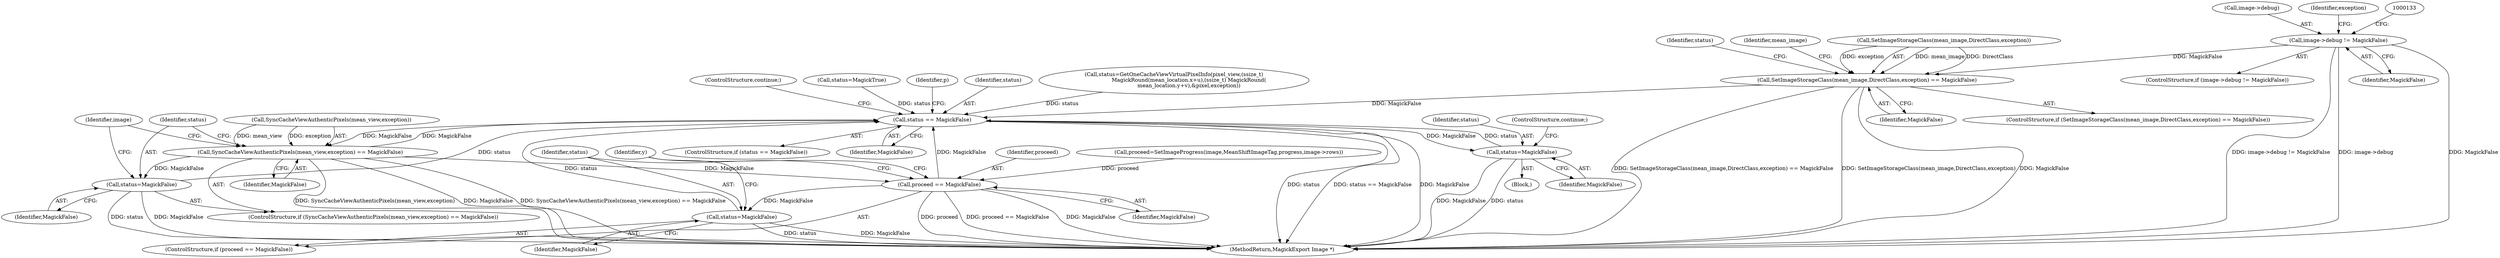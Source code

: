 digraph "0_ImageMagick6_a77d8d97f5a7bced0468f0b08798c83fb67427bc@pointer" {
"1000127" [label="(Call,image->debug != MagickFalse)"];
"1000172" [label="(Call,SetImageStorageClass(mean_image,DirectClass,exception) == MagickFalse)"];
"1000226" [label="(Call,status == MagickFalse)"];
"1000265" [label="(Call,status=MagickFalse)"];
"1000741" [label="(Call,SyncCacheViewAuthenticPixels(mean_view,exception) == MagickFalse)"];
"1000746" [label="(Call,status=MagickFalse)"];
"1000771" [label="(Call,proceed == MagickFalse)"];
"1000774" [label="(Call,status=MagickFalse)"];
"1000772" [label="(Identifier,proceed)"];
"1000791" [label="(MethodReturn,MagickExport Image *)"];
"1000188" [label="(Identifier,status)"];
"1000126" [label="(ControlStructure,if (image->debug != MagickFalse))"];
"1000128" [label="(Call,image->debug)"];
"1000771" [label="(Call,proceed == MagickFalse)"];
"1000220" [label="(Identifier,y)"];
"1000267" [label="(Identifier,MagickFalse)"];
"1000741" [label="(Call,SyncCacheViewAuthenticPixels(mean_view,exception) == MagickFalse)"];
"1000177" [label="(Identifier,MagickFalse)"];
"1000143" [label="(Identifier,exception)"];
"1000180" [label="(Identifier,mean_image)"];
"1000225" [label="(ControlStructure,if (status == MagickFalse))"];
"1000752" [label="(Identifier,image)"];
"1000775" [label="(Identifier,status)"];
"1000761" [label="(Call,proceed=SetImageProgress(image,MeanShiftImageTag,progress,image->rows))"];
"1000171" [label="(ControlStructure,if (SetImageStorageClass(mean_image,DirectClass,exception) == MagickFalse))"];
"1000742" [label="(Call,SyncCacheViewAuthenticPixels(mean_view,exception))"];
"1000740" [label="(ControlStructure,if (SyncCacheViewAuthenticPixels(mean_view,exception) == MagickFalse))"];
"1000747" [label="(Identifier,status)"];
"1000264" [label="(Block,)"];
"1000409" [label="(Call,status=GetOneCacheViewVirtualPixelInfo(pixel_view,(ssize_t)\n                  MagickRound(mean_location.x+u),(ssize_t) MagickRound(\n                  mean_location.y+v),&pixel,exception))"];
"1000229" [label="(ControlStructure,continue;)"];
"1000266" [label="(Identifier,status)"];
"1000131" [label="(Identifier,MagickFalse)"];
"1000776" [label="(Identifier,MagickFalse)"];
"1000187" [label="(Call,status=MagickTrue)"];
"1000127" [label="(Call,image->debug != MagickFalse)"];
"1000265" [label="(Call,status=MagickFalse)"];
"1000228" [label="(Identifier,MagickFalse)"];
"1000268" [label="(ControlStructure,continue;)"];
"1000226" [label="(Call,status == MagickFalse)"];
"1000746" [label="(Call,status=MagickFalse)"];
"1000231" [label="(Identifier,p)"];
"1000745" [label="(Identifier,MagickFalse)"];
"1000173" [label="(Call,SetImageStorageClass(mean_image,DirectClass,exception))"];
"1000774" [label="(Call,status=MagickFalse)"];
"1000748" [label="(Identifier,MagickFalse)"];
"1000172" [label="(Call,SetImageStorageClass(mean_image,DirectClass,exception) == MagickFalse)"];
"1000770" [label="(ControlStructure,if (proceed == MagickFalse))"];
"1000773" [label="(Identifier,MagickFalse)"];
"1000227" [label="(Identifier,status)"];
"1000127" -> "1000126"  [label="AST: "];
"1000127" -> "1000131"  [label="CFG: "];
"1000128" -> "1000127"  [label="AST: "];
"1000131" -> "1000127"  [label="AST: "];
"1000133" -> "1000127"  [label="CFG: "];
"1000143" -> "1000127"  [label="CFG: "];
"1000127" -> "1000791"  [label="DDG: image->debug != MagickFalse"];
"1000127" -> "1000791"  [label="DDG: image->debug"];
"1000127" -> "1000791"  [label="DDG: MagickFalse"];
"1000127" -> "1000172"  [label="DDG: MagickFalse"];
"1000172" -> "1000171"  [label="AST: "];
"1000172" -> "1000177"  [label="CFG: "];
"1000173" -> "1000172"  [label="AST: "];
"1000177" -> "1000172"  [label="AST: "];
"1000180" -> "1000172"  [label="CFG: "];
"1000188" -> "1000172"  [label="CFG: "];
"1000172" -> "1000791"  [label="DDG: SetImageStorageClass(mean_image,DirectClass,exception) == MagickFalse"];
"1000172" -> "1000791"  [label="DDG: SetImageStorageClass(mean_image,DirectClass,exception)"];
"1000172" -> "1000791"  [label="DDG: MagickFalse"];
"1000173" -> "1000172"  [label="DDG: mean_image"];
"1000173" -> "1000172"  [label="DDG: DirectClass"];
"1000173" -> "1000172"  [label="DDG: exception"];
"1000172" -> "1000226"  [label="DDG: MagickFalse"];
"1000226" -> "1000225"  [label="AST: "];
"1000226" -> "1000228"  [label="CFG: "];
"1000227" -> "1000226"  [label="AST: "];
"1000228" -> "1000226"  [label="AST: "];
"1000229" -> "1000226"  [label="CFG: "];
"1000231" -> "1000226"  [label="CFG: "];
"1000226" -> "1000791"  [label="DDG: status"];
"1000226" -> "1000791"  [label="DDG: status == MagickFalse"];
"1000226" -> "1000791"  [label="DDG: MagickFalse"];
"1000187" -> "1000226"  [label="DDG: status"];
"1000746" -> "1000226"  [label="DDG: status"];
"1000265" -> "1000226"  [label="DDG: status"];
"1000409" -> "1000226"  [label="DDG: status"];
"1000774" -> "1000226"  [label="DDG: status"];
"1000771" -> "1000226"  [label="DDG: MagickFalse"];
"1000741" -> "1000226"  [label="DDG: MagickFalse"];
"1000226" -> "1000265"  [label="DDG: MagickFalse"];
"1000226" -> "1000741"  [label="DDG: MagickFalse"];
"1000265" -> "1000264"  [label="AST: "];
"1000265" -> "1000267"  [label="CFG: "];
"1000266" -> "1000265"  [label="AST: "];
"1000267" -> "1000265"  [label="AST: "];
"1000268" -> "1000265"  [label="CFG: "];
"1000265" -> "1000791"  [label="DDG: MagickFalse"];
"1000265" -> "1000791"  [label="DDG: status"];
"1000741" -> "1000740"  [label="AST: "];
"1000741" -> "1000745"  [label="CFG: "];
"1000742" -> "1000741"  [label="AST: "];
"1000745" -> "1000741"  [label="AST: "];
"1000747" -> "1000741"  [label="CFG: "];
"1000752" -> "1000741"  [label="CFG: "];
"1000741" -> "1000791"  [label="DDG: SyncCacheViewAuthenticPixels(mean_view,exception)"];
"1000741" -> "1000791"  [label="DDG: MagickFalse"];
"1000741" -> "1000791"  [label="DDG: SyncCacheViewAuthenticPixels(mean_view,exception) == MagickFalse"];
"1000742" -> "1000741"  [label="DDG: mean_view"];
"1000742" -> "1000741"  [label="DDG: exception"];
"1000741" -> "1000746"  [label="DDG: MagickFalse"];
"1000741" -> "1000771"  [label="DDG: MagickFalse"];
"1000746" -> "1000740"  [label="AST: "];
"1000746" -> "1000748"  [label="CFG: "];
"1000747" -> "1000746"  [label="AST: "];
"1000748" -> "1000746"  [label="AST: "];
"1000752" -> "1000746"  [label="CFG: "];
"1000746" -> "1000791"  [label="DDG: MagickFalse"];
"1000746" -> "1000791"  [label="DDG: status"];
"1000771" -> "1000770"  [label="AST: "];
"1000771" -> "1000773"  [label="CFG: "];
"1000772" -> "1000771"  [label="AST: "];
"1000773" -> "1000771"  [label="AST: "];
"1000775" -> "1000771"  [label="CFG: "];
"1000220" -> "1000771"  [label="CFG: "];
"1000771" -> "1000791"  [label="DDG: MagickFalse"];
"1000771" -> "1000791"  [label="DDG: proceed"];
"1000771" -> "1000791"  [label="DDG: proceed == MagickFalse"];
"1000761" -> "1000771"  [label="DDG: proceed"];
"1000771" -> "1000774"  [label="DDG: MagickFalse"];
"1000774" -> "1000770"  [label="AST: "];
"1000774" -> "1000776"  [label="CFG: "];
"1000775" -> "1000774"  [label="AST: "];
"1000776" -> "1000774"  [label="AST: "];
"1000220" -> "1000774"  [label="CFG: "];
"1000774" -> "1000791"  [label="DDG: MagickFalse"];
"1000774" -> "1000791"  [label="DDG: status"];
}
